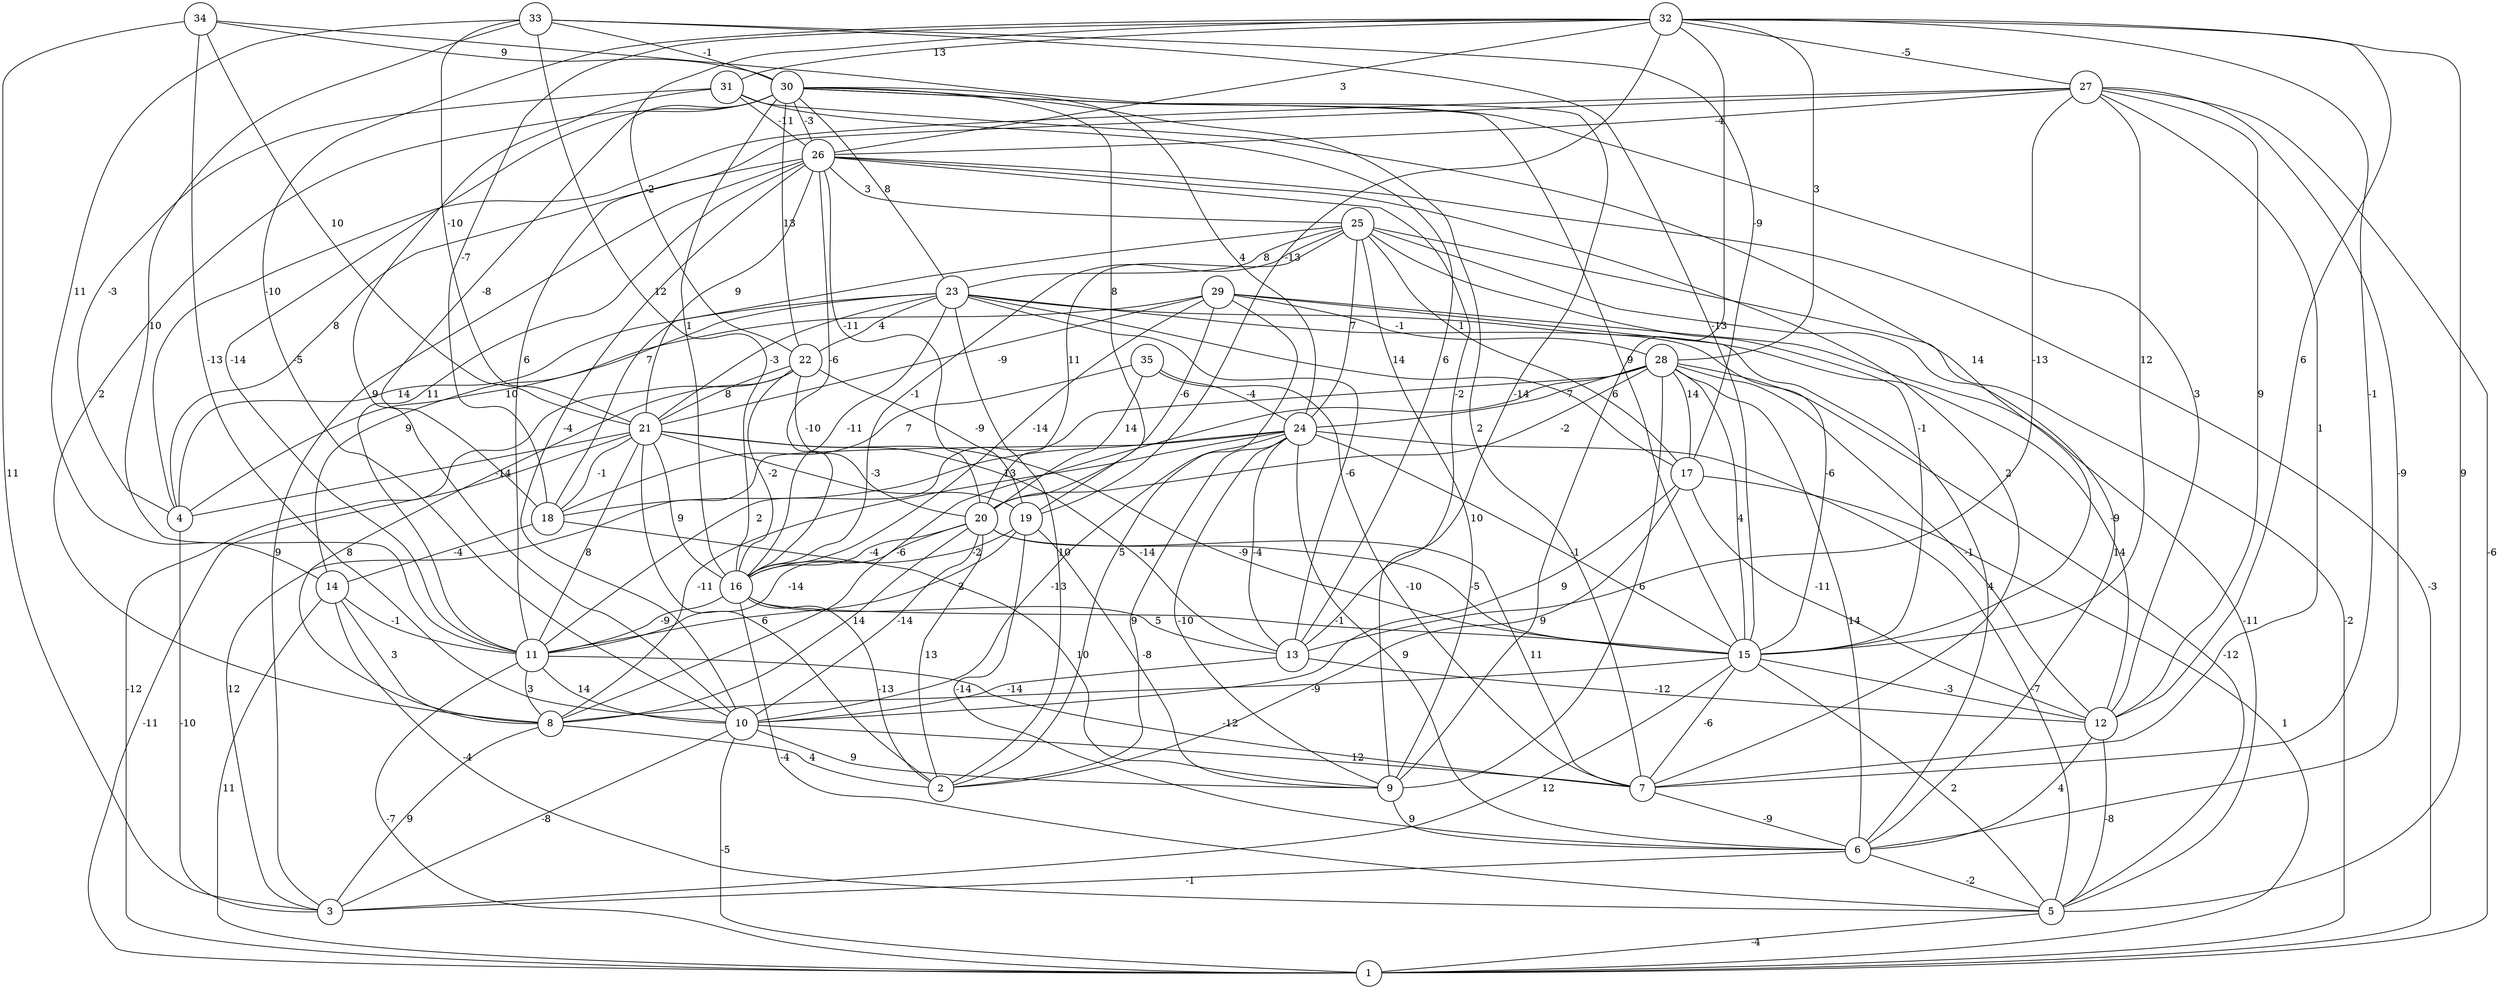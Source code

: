 graph { 
	 fontname="Helvetica,Arial,sans-serif" 
	 node [shape = circle]; 
	 35 -- 7 [label = "-10"];
	 35 -- 18 [label = "7"];
	 35 -- 20 [label = "14"];
	 35 -- 24 [label = "-4"];
	 34 -- 3 [label = "11"];
	 34 -- 9 [label = "-14"];
	 34 -- 10 [label = "-13"];
	 34 -- 21 [label = "10"];
	 34 -- 30 [label = "9"];
	 33 -- 11 [label = "10"];
	 33 -- 14 [label = "11"];
	 33 -- 15 [label = "-13"];
	 33 -- 16 [label = "12"];
	 33 -- 17 [label = "-9"];
	 33 -- 21 [label = "-10"];
	 33 -- 30 [label = "-1"];
	 32 -- 5 [label = "9"];
	 32 -- 7 [label = "-1"];
	 32 -- 9 [label = "6"];
	 32 -- 10 [label = "-5"];
	 32 -- 12 [label = "6"];
	 32 -- 18 [label = "-7"];
	 32 -- 19 [label = "-13"];
	 32 -- 22 [label = "-2"];
	 32 -- 26 [label = "3"];
	 32 -- 27 [label = "-5"];
	 32 -- 28 [label = "3"];
	 32 -- 31 [label = "13"];
	 31 -- 4 [label = "-3"];
	 31 -- 10 [label = "9"];
	 31 -- 13 [label = "6"];
	 31 -- 15 [label = "14"];
	 31 -- 26 [label = "-11"];
	 30 -- 7 [label = "2"];
	 30 -- 8 [label = "2"];
	 30 -- 11 [label = "-14"];
	 30 -- 12 [label = "3"];
	 30 -- 15 [label = "9"];
	 30 -- 16 [label = "1"];
	 30 -- 18 [label = "-8"];
	 30 -- 19 [label = "8"];
	 30 -- 22 [label = "13"];
	 30 -- 23 [label = "8"];
	 30 -- 24 [label = "4"];
	 30 -- 26 [label = "-3"];
	 29 -- 2 [label = "5"];
	 29 -- 4 [label = "10"];
	 29 -- 5 [label = "-11"];
	 29 -- 6 [label = "4"];
	 29 -- 16 [label = "-14"];
	 29 -- 20 [label = "-6"];
	 29 -- 21 [label = "-9"];
	 29 -- 28 [label = "-1"];
	 28 -- 5 [label = "-12"];
	 28 -- 6 [label = "14"];
	 28 -- 8 [label = "-6"];
	 28 -- 9 [label = "6"];
	 28 -- 11 [label = "2"];
	 28 -- 12 [label = "-1"];
	 28 -- 15 [label = "4"];
	 28 -- 17 [label = "14"];
	 28 -- 20 [label = "-2"];
	 28 -- 24 [label = "7"];
	 27 -- 1 [label = "-6"];
	 27 -- 4 [label = "-10"];
	 27 -- 6 [label = "-9"];
	 27 -- 7 [label = "1"];
	 27 -- 11 [label = "6"];
	 27 -- 12 [label = "9"];
	 27 -- 13 [label = "-13"];
	 27 -- 15 [label = "12"];
	 27 -- 26 [label = "-4"];
	 26 -- 1 [label = "-3"];
	 26 -- 3 [label = "9"];
	 26 -- 4 [label = "8"];
	 26 -- 7 [label = "2"];
	 26 -- 10 [label = "-4"];
	 26 -- 11 [label = "11"];
	 26 -- 13 [label = "-2"];
	 26 -- 16 [label = "-6"];
	 26 -- 20 [label = "-11"];
	 26 -- 21 [label = "9"];
	 26 -- 25 [label = "3"];
	 25 -- 1 [label = "-2"];
	 25 -- 6 [label = "14"];
	 25 -- 9 [label = "10"];
	 25 -- 15 [label = "-1"];
	 25 -- 16 [label = "-1"];
	 25 -- 17 [label = "1"];
	 25 -- 18 [label = "7"];
	 25 -- 20 [label = "11"];
	 25 -- 23 [label = "8"];
	 25 -- 24 [label = "7"];
	 24 -- 2 [label = "9"];
	 24 -- 3 [label = "12"];
	 24 -- 5 [label = "-7"];
	 24 -- 6 [label = "9"];
	 24 -- 8 [label = "-11"];
	 24 -- 9 [label = "-10"];
	 24 -- 10 [label = "-13"];
	 24 -- 13 [label = "-4"];
	 24 -- 15 [label = "-1"];
	 24 -- 18 [label = "13"];
	 23 -- 2 [label = "10"];
	 23 -- 4 [label = "14"];
	 23 -- 12 [label = "-9"];
	 23 -- 13 [label = "-6"];
	 23 -- 14 [label = "9"];
	 23 -- 15 [label = "-6"];
	 23 -- 16 [label = "-11"];
	 23 -- 17 [label = "14"];
	 23 -- 21 [label = "-3"];
	 23 -- 22 [label = "4"];
	 22 -- 1 [label = "-12"];
	 22 -- 8 [label = "8"];
	 22 -- 16 [label = "-2"];
	 22 -- 19 [label = "-9"];
	 22 -- 20 [label = "-10"];
	 22 -- 21 [label = "8"];
	 21 -- 1 [label = "-11"];
	 21 -- 2 [label = "6"];
	 21 -- 4 [label = "-14"];
	 21 -- 11 [label = "8"];
	 21 -- 13 [label = "-14"];
	 21 -- 15 [label = "-9"];
	 21 -- 16 [label = "9"];
	 21 -- 18 [label = "-1"];
	 21 -- 19 [label = "-3"];
	 20 -- 2 [label = "13"];
	 20 -- 7 [label = "11"];
	 20 -- 8 [label = "14"];
	 20 -- 10 [label = "-14"];
	 20 -- 11 [label = "-14"];
	 20 -- 15 [label = "-5"];
	 20 -- 16 [label = "-4"];
	 19 -- 6 [label = "-14"];
	 19 -- 9 [label = "-8"];
	 19 -- 11 [label = "2"];
	 19 -- 16 [label = "-2"];
	 18 -- 9 [label = "10"];
	 18 -- 14 [label = "-4"];
	 17 -- 1 [label = "1"];
	 17 -- 2 [label = "9"];
	 17 -- 10 [label = "9"];
	 17 -- 12 [label = "-11"];
	 16 -- 2 [label = "-13"];
	 16 -- 5 [label = "-4"];
	 16 -- 11 [label = "-9"];
	 16 -- 13 [label = "5"];
	 16 -- 15 [label = "-1"];
	 15 -- 3 [label = "12"];
	 15 -- 5 [label = "2"];
	 15 -- 7 [label = "-6"];
	 15 -- 8 [label = "-9"];
	 15 -- 12 [label = "-3"];
	 14 -- 1 [label = "11"];
	 14 -- 5 [label = "-4"];
	 14 -- 8 [label = "3"];
	 14 -- 11 [label = "-1"];
	 13 -- 10 [label = "-14"];
	 13 -- 12 [label = "-12"];
	 12 -- 5 [label = "-8"];
	 12 -- 6 [label = "4"];
	 11 -- 1 [label = "-7"];
	 11 -- 7 [label = "-12"];
	 11 -- 8 [label = "3"];
	 11 -- 10 [label = "14"];
	 10 -- 1 [label = "-5"];
	 10 -- 3 [label = "-8"];
	 10 -- 7 [label = "12"];
	 10 -- 9 [label = "9"];
	 9 -- 6 [label = "9"];
	 8 -- 2 [label = "4"];
	 8 -- 3 [label = "9"];
	 7 -- 6 [label = "-9"];
	 6 -- 3 [label = "-1"];
	 6 -- 5 [label = "-2"];
	 5 -- 1 [label = "-4"];
	 4 -- 3 [label = "-10"];
	 1;
	 2;
	 3;
	 4;
	 5;
	 6;
	 7;
	 8;
	 9;
	 10;
	 11;
	 12;
	 13;
	 14;
	 15;
	 16;
	 17;
	 18;
	 19;
	 20;
	 21;
	 22;
	 23;
	 24;
	 25;
	 26;
	 27;
	 28;
	 29;
	 30;
	 31;
	 32;
	 33;
	 34;
	 35;
}
